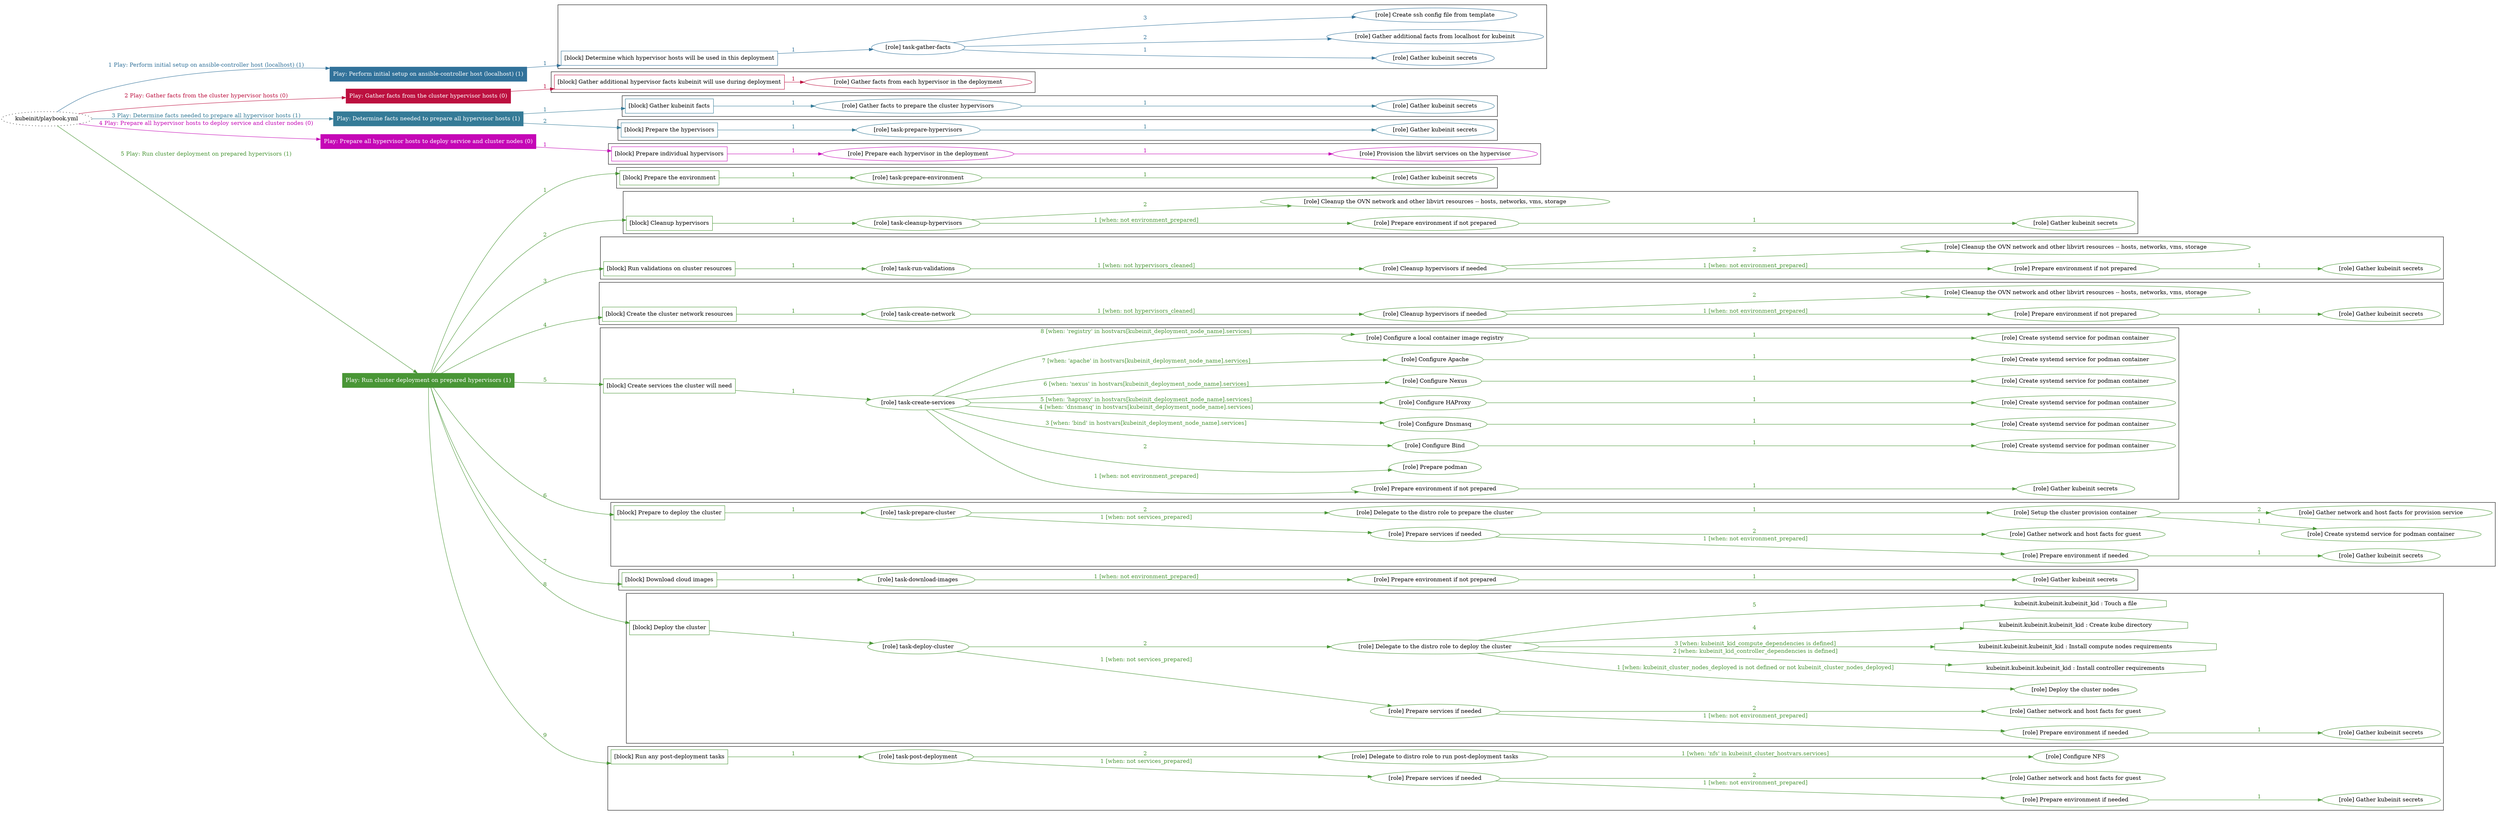 digraph {
	graph [concentrate=true ordering=in rankdir=LR ratio=fill]
	edge [esep=5 sep=10]
	"kubeinit/playbook.yml" [URL="/home/runner/work/kubeinit/kubeinit/kubeinit/playbook.yml" id=playbook_4f3b4178 style=dotted]
	"kubeinit/playbook.yml" -> play_4ff9bedc [label="1 Play: Perform initial setup on ansible-controller host (localhost) (1)" color="#32729a" fontcolor="#32729a" id=edge_play_4ff9bedc labeltooltip="1 Play: Perform initial setup on ansible-controller host (localhost) (1)" tooltip="1 Play: Perform initial setup on ansible-controller host (localhost) (1)"]
	subgraph "Play: Perform initial setup on ansible-controller host (localhost) (1)" {
		play_4ff9bedc [label="Play: Perform initial setup on ansible-controller host (localhost) (1)" URL="/home/runner/work/kubeinit/kubeinit/kubeinit/playbook.yml" color="#32729a" fontcolor="#ffffff" id=play_4ff9bedc shape=box style=filled tooltip=localhost]
		play_4ff9bedc -> block_8d861ae7 [label=1 color="#32729a" fontcolor="#32729a" id=edge_block_8d861ae7 labeltooltip=1 tooltip=1]
		subgraph cluster_block_8d861ae7 {
			block_8d861ae7 [label="[block] Determine which hypervisor hosts will be used in this deployment" URL="/home/runner/work/kubeinit/kubeinit/kubeinit/playbook.yml" color="#32729a" id=block_8d861ae7 labeltooltip="Determine which hypervisor hosts will be used in this deployment" shape=box tooltip="Determine which hypervisor hosts will be used in this deployment"]
			block_8d861ae7 -> role_857464f6 [label="1 " color="#32729a" fontcolor="#32729a" id=edge_role_857464f6 labeltooltip="1 " tooltip="1 "]
			subgraph "task-gather-facts" {
				role_857464f6 [label="[role] task-gather-facts" URL="/home/runner/work/kubeinit/kubeinit/kubeinit/playbook.yml" color="#32729a" id=role_857464f6 tooltip="task-gather-facts"]
				role_857464f6 -> role_4e0e3b22 [label="1 " color="#32729a" fontcolor="#32729a" id=edge_role_4e0e3b22 labeltooltip="1 " tooltip="1 "]
				subgraph "Gather kubeinit secrets" {
					role_4e0e3b22 [label="[role] Gather kubeinit secrets" URL="/home/runner/.ansible/collections/ansible_collections/kubeinit/kubeinit/roles/kubeinit_prepare/tasks/build_hypervisors_group.yml" color="#32729a" id=role_4e0e3b22 tooltip="Gather kubeinit secrets"]
				}
				role_857464f6 -> role_a37af0b7 [label="2 " color="#32729a" fontcolor="#32729a" id=edge_role_a37af0b7 labeltooltip="2 " tooltip="2 "]
				subgraph "Gather additional facts from localhost for kubeinit" {
					role_a37af0b7 [label="[role] Gather additional facts from localhost for kubeinit" URL="/home/runner/.ansible/collections/ansible_collections/kubeinit/kubeinit/roles/kubeinit_prepare/tasks/build_hypervisors_group.yml" color="#32729a" id=role_a37af0b7 tooltip="Gather additional facts from localhost for kubeinit"]
				}
				role_857464f6 -> role_c2365593 [label="3 " color="#32729a" fontcolor="#32729a" id=edge_role_c2365593 labeltooltip="3 " tooltip="3 "]
				subgraph "Create ssh config file from template" {
					role_c2365593 [label="[role] Create ssh config file from template" URL="/home/runner/.ansible/collections/ansible_collections/kubeinit/kubeinit/roles/kubeinit_prepare/tasks/build_hypervisors_group.yml" color="#32729a" id=role_c2365593 tooltip="Create ssh config file from template"]
				}
			}
		}
	}
	"kubeinit/playbook.yml" -> play_40393a4e [label="2 Play: Gather facts from the cluster hypervisor hosts (0)" color="#bc103f" fontcolor="#bc103f" id=edge_play_40393a4e labeltooltip="2 Play: Gather facts from the cluster hypervisor hosts (0)" tooltip="2 Play: Gather facts from the cluster hypervisor hosts (0)"]
	subgraph "Play: Gather facts from the cluster hypervisor hosts (0)" {
		play_40393a4e [label="Play: Gather facts from the cluster hypervisor hosts (0)" URL="/home/runner/work/kubeinit/kubeinit/kubeinit/playbook.yml" color="#bc103f" fontcolor="#ffffff" id=play_40393a4e shape=box style=filled tooltip="Play: Gather facts from the cluster hypervisor hosts (0)"]
		play_40393a4e -> block_fa32904b [label=1 color="#bc103f" fontcolor="#bc103f" id=edge_block_fa32904b labeltooltip=1 tooltip=1]
		subgraph cluster_block_fa32904b {
			block_fa32904b [label="[block] Gather additional hypervisor facts kubeinit will use during deployment" URL="/home/runner/work/kubeinit/kubeinit/kubeinit/playbook.yml" color="#bc103f" id=block_fa32904b labeltooltip="Gather additional hypervisor facts kubeinit will use during deployment" shape=box tooltip="Gather additional hypervisor facts kubeinit will use during deployment"]
			block_fa32904b -> role_0dabe86e [label="1 " color="#bc103f" fontcolor="#bc103f" id=edge_role_0dabe86e labeltooltip="1 " tooltip="1 "]
			subgraph "Gather facts from each hypervisor in the deployment" {
				role_0dabe86e [label="[role] Gather facts from each hypervisor in the deployment" URL="/home/runner/work/kubeinit/kubeinit/kubeinit/playbook.yml" color="#bc103f" id=role_0dabe86e tooltip="Gather facts from each hypervisor in the deployment"]
			}
		}
	}
	"kubeinit/playbook.yml" -> play_c37c4724 [label="3 Play: Determine facts needed to prepare all hypervisor hosts (1)" color="#357b97" fontcolor="#357b97" id=edge_play_c37c4724 labeltooltip="3 Play: Determine facts needed to prepare all hypervisor hosts (1)" tooltip="3 Play: Determine facts needed to prepare all hypervisor hosts (1)"]
	subgraph "Play: Determine facts needed to prepare all hypervisor hosts (1)" {
		play_c37c4724 [label="Play: Determine facts needed to prepare all hypervisor hosts (1)" URL="/home/runner/work/kubeinit/kubeinit/kubeinit/playbook.yml" color="#357b97" fontcolor="#ffffff" id=play_c37c4724 shape=box style=filled tooltip=localhost]
		play_c37c4724 -> block_3fcab1c8 [label=1 color="#357b97" fontcolor="#357b97" id=edge_block_3fcab1c8 labeltooltip=1 tooltip=1]
		subgraph cluster_block_3fcab1c8 {
			block_3fcab1c8 [label="[block] Gather kubeinit facts" URL="/home/runner/work/kubeinit/kubeinit/kubeinit/playbook.yml" color="#357b97" id=block_3fcab1c8 labeltooltip="Gather kubeinit facts" shape=box tooltip="Gather kubeinit facts"]
			block_3fcab1c8 -> role_643cd547 [label="1 " color="#357b97" fontcolor="#357b97" id=edge_role_643cd547 labeltooltip="1 " tooltip="1 "]
			subgraph "Gather facts to prepare the cluster hypervisors" {
				role_643cd547 [label="[role] Gather facts to prepare the cluster hypervisors" URL="/home/runner/work/kubeinit/kubeinit/kubeinit/playbook.yml" color="#357b97" id=role_643cd547 tooltip="Gather facts to prepare the cluster hypervisors"]
				role_643cd547 -> role_6938e83a [label="1 " color="#357b97" fontcolor="#357b97" id=edge_role_6938e83a labeltooltip="1 " tooltip="1 "]
				subgraph "Gather kubeinit secrets" {
					role_6938e83a [label="[role] Gather kubeinit secrets" URL="/home/runner/.ansible/collections/ansible_collections/kubeinit/kubeinit/roles/kubeinit_prepare/tasks/gather_kubeinit_facts.yml" color="#357b97" id=role_6938e83a tooltip="Gather kubeinit secrets"]
				}
			}
		}
		play_c37c4724 -> block_31b906a1 [label=2 color="#357b97" fontcolor="#357b97" id=edge_block_31b906a1 labeltooltip=2 tooltip=2]
		subgraph cluster_block_31b906a1 {
			block_31b906a1 [label="[block] Prepare the hypervisors" URL="/home/runner/work/kubeinit/kubeinit/kubeinit/playbook.yml" color="#357b97" id=block_31b906a1 labeltooltip="Prepare the hypervisors" shape=box tooltip="Prepare the hypervisors"]
			block_31b906a1 -> role_a4d379fe [label="1 " color="#357b97" fontcolor="#357b97" id=edge_role_a4d379fe labeltooltip="1 " tooltip="1 "]
			subgraph "task-prepare-hypervisors" {
				role_a4d379fe [label="[role] task-prepare-hypervisors" URL="/home/runner/work/kubeinit/kubeinit/kubeinit/playbook.yml" color="#357b97" id=role_a4d379fe tooltip="task-prepare-hypervisors"]
				role_a4d379fe -> role_d17efe09 [label="1 " color="#357b97" fontcolor="#357b97" id=edge_role_d17efe09 labeltooltip="1 " tooltip="1 "]
				subgraph "Gather kubeinit secrets" {
					role_d17efe09 [label="[role] Gather kubeinit secrets" URL="/home/runner/.ansible/collections/ansible_collections/kubeinit/kubeinit/roles/kubeinit_prepare/tasks/gather_kubeinit_facts.yml" color="#357b97" id=role_d17efe09 tooltip="Gather kubeinit secrets"]
				}
			}
		}
	}
	"kubeinit/playbook.yml" -> play_f8a8f6a2 [label="4 Play: Prepare all hypervisor hosts to deploy service and cluster nodes (0)" color="#c507b6" fontcolor="#c507b6" id=edge_play_f8a8f6a2 labeltooltip="4 Play: Prepare all hypervisor hosts to deploy service and cluster nodes (0)" tooltip="4 Play: Prepare all hypervisor hosts to deploy service and cluster nodes (0)"]
	subgraph "Play: Prepare all hypervisor hosts to deploy service and cluster nodes (0)" {
		play_f8a8f6a2 [label="Play: Prepare all hypervisor hosts to deploy service and cluster nodes (0)" URL="/home/runner/work/kubeinit/kubeinit/kubeinit/playbook.yml" color="#c507b6" fontcolor="#ffffff" id=play_f8a8f6a2 shape=box style=filled tooltip="Play: Prepare all hypervisor hosts to deploy service and cluster nodes (0)"]
		play_f8a8f6a2 -> block_690607db [label=1 color="#c507b6" fontcolor="#c507b6" id=edge_block_690607db labeltooltip=1 tooltip=1]
		subgraph cluster_block_690607db {
			block_690607db [label="[block] Prepare individual hypervisors" URL="/home/runner/work/kubeinit/kubeinit/kubeinit/playbook.yml" color="#c507b6" id=block_690607db labeltooltip="Prepare individual hypervisors" shape=box tooltip="Prepare individual hypervisors"]
			block_690607db -> role_acee1324 [label="1 " color="#c507b6" fontcolor="#c507b6" id=edge_role_acee1324 labeltooltip="1 " tooltip="1 "]
			subgraph "Prepare each hypervisor in the deployment" {
				role_acee1324 [label="[role] Prepare each hypervisor in the deployment" URL="/home/runner/work/kubeinit/kubeinit/kubeinit/playbook.yml" color="#c507b6" id=role_acee1324 tooltip="Prepare each hypervisor in the deployment"]
				role_acee1324 -> role_8542e955 [label="1 " color="#c507b6" fontcolor="#c507b6" id=edge_role_8542e955 labeltooltip="1 " tooltip="1 "]
				subgraph "Provision the libvirt services on the hypervisor" {
					role_8542e955 [label="[role] Provision the libvirt services on the hypervisor" URL="/home/runner/.ansible/collections/ansible_collections/kubeinit/kubeinit/roles/kubeinit_prepare/tasks/prepare_hypervisor.yml" color="#c507b6" id=role_8542e955 tooltip="Provision the libvirt services on the hypervisor"]
				}
			}
		}
	}
	"kubeinit/playbook.yml" -> play_dee252f4 [label="5 Play: Run cluster deployment on prepared hypervisors (1)" color="#499636" fontcolor="#499636" id=edge_play_dee252f4 labeltooltip="5 Play: Run cluster deployment on prepared hypervisors (1)" tooltip="5 Play: Run cluster deployment on prepared hypervisors (1)"]
	subgraph "Play: Run cluster deployment on prepared hypervisors (1)" {
		play_dee252f4 [label="Play: Run cluster deployment on prepared hypervisors (1)" URL="/home/runner/work/kubeinit/kubeinit/kubeinit/playbook.yml" color="#499636" fontcolor="#ffffff" id=play_dee252f4 shape=box style=filled tooltip=localhost]
		play_dee252f4 -> block_f6797948 [label=1 color="#499636" fontcolor="#499636" id=edge_block_f6797948 labeltooltip=1 tooltip=1]
		subgraph cluster_block_f6797948 {
			block_f6797948 [label="[block] Prepare the environment" URL="/home/runner/work/kubeinit/kubeinit/kubeinit/playbook.yml" color="#499636" id=block_f6797948 labeltooltip="Prepare the environment" shape=box tooltip="Prepare the environment"]
			block_f6797948 -> role_18f5f02c [label="1 " color="#499636" fontcolor="#499636" id=edge_role_18f5f02c labeltooltip="1 " tooltip="1 "]
			subgraph "task-prepare-environment" {
				role_18f5f02c [label="[role] task-prepare-environment" URL="/home/runner/work/kubeinit/kubeinit/kubeinit/playbook.yml" color="#499636" id=role_18f5f02c tooltip="task-prepare-environment"]
				role_18f5f02c -> role_614a0922 [label="1 " color="#499636" fontcolor="#499636" id=edge_role_614a0922 labeltooltip="1 " tooltip="1 "]
				subgraph "Gather kubeinit secrets" {
					role_614a0922 [label="[role] Gather kubeinit secrets" URL="/home/runner/.ansible/collections/ansible_collections/kubeinit/kubeinit/roles/kubeinit_prepare/tasks/gather_kubeinit_facts.yml" color="#499636" id=role_614a0922 tooltip="Gather kubeinit secrets"]
				}
			}
		}
		play_dee252f4 -> block_784c2a13 [label=2 color="#499636" fontcolor="#499636" id=edge_block_784c2a13 labeltooltip=2 tooltip=2]
		subgraph cluster_block_784c2a13 {
			block_784c2a13 [label="[block] Cleanup hypervisors" URL="/home/runner/work/kubeinit/kubeinit/kubeinit/playbook.yml" color="#499636" id=block_784c2a13 labeltooltip="Cleanup hypervisors" shape=box tooltip="Cleanup hypervisors"]
			block_784c2a13 -> role_76acc2c1 [label="1 " color="#499636" fontcolor="#499636" id=edge_role_76acc2c1 labeltooltip="1 " tooltip="1 "]
			subgraph "task-cleanup-hypervisors" {
				role_76acc2c1 [label="[role] task-cleanup-hypervisors" URL="/home/runner/work/kubeinit/kubeinit/kubeinit/playbook.yml" color="#499636" id=role_76acc2c1 tooltip="task-cleanup-hypervisors"]
				role_76acc2c1 -> role_2250138e [label="1 [when: not environment_prepared]" color="#499636" fontcolor="#499636" id=edge_role_2250138e labeltooltip="1 [when: not environment_prepared]" tooltip="1 [when: not environment_prepared]"]
				subgraph "Prepare environment if not prepared" {
					role_2250138e [label="[role] Prepare environment if not prepared" URL="/home/runner/.ansible/collections/ansible_collections/kubeinit/kubeinit/roles/kubeinit_prepare/tasks/cleanup_hypervisors.yml" color="#499636" id=role_2250138e tooltip="Prepare environment if not prepared"]
					role_2250138e -> role_7382c302 [label="1 " color="#499636" fontcolor="#499636" id=edge_role_7382c302 labeltooltip="1 " tooltip="1 "]
					subgraph "Gather kubeinit secrets" {
						role_7382c302 [label="[role] Gather kubeinit secrets" URL="/home/runner/.ansible/collections/ansible_collections/kubeinit/kubeinit/roles/kubeinit_prepare/tasks/gather_kubeinit_facts.yml" color="#499636" id=role_7382c302 tooltip="Gather kubeinit secrets"]
					}
				}
				role_76acc2c1 -> role_b0971c41 [label="2 " color="#499636" fontcolor="#499636" id=edge_role_b0971c41 labeltooltip="2 " tooltip="2 "]
				subgraph "Cleanup the OVN network and other libvirt resources -- hosts, networks, vms, storage" {
					role_b0971c41 [label="[role] Cleanup the OVN network and other libvirt resources -- hosts, networks, vms, storage" URL="/home/runner/.ansible/collections/ansible_collections/kubeinit/kubeinit/roles/kubeinit_prepare/tasks/cleanup_hypervisors.yml" color="#499636" id=role_b0971c41 tooltip="Cleanup the OVN network and other libvirt resources -- hosts, networks, vms, storage"]
				}
			}
		}
		play_dee252f4 -> block_9a553d3d [label=3 color="#499636" fontcolor="#499636" id=edge_block_9a553d3d labeltooltip=3 tooltip=3]
		subgraph cluster_block_9a553d3d {
			block_9a553d3d [label="[block] Run validations on cluster resources" URL="/home/runner/work/kubeinit/kubeinit/kubeinit/playbook.yml" color="#499636" id=block_9a553d3d labeltooltip="Run validations on cluster resources" shape=box tooltip="Run validations on cluster resources"]
			block_9a553d3d -> role_975127e6 [label="1 " color="#499636" fontcolor="#499636" id=edge_role_975127e6 labeltooltip="1 " tooltip="1 "]
			subgraph "task-run-validations" {
				role_975127e6 [label="[role] task-run-validations" URL="/home/runner/work/kubeinit/kubeinit/kubeinit/playbook.yml" color="#499636" id=role_975127e6 tooltip="task-run-validations"]
				role_975127e6 -> role_0830ec86 [label="1 [when: not hypervisors_cleaned]" color="#499636" fontcolor="#499636" id=edge_role_0830ec86 labeltooltip="1 [when: not hypervisors_cleaned]" tooltip="1 [when: not hypervisors_cleaned]"]
				subgraph "Cleanup hypervisors if needed" {
					role_0830ec86 [label="[role] Cleanup hypervisors if needed" URL="/home/runner/.ansible/collections/ansible_collections/kubeinit/kubeinit/roles/kubeinit_validations/tasks/main.yml" color="#499636" id=role_0830ec86 tooltip="Cleanup hypervisors if needed"]
					role_0830ec86 -> role_2c77cfc1 [label="1 [when: not environment_prepared]" color="#499636" fontcolor="#499636" id=edge_role_2c77cfc1 labeltooltip="1 [when: not environment_prepared]" tooltip="1 [when: not environment_prepared]"]
					subgraph "Prepare environment if not prepared" {
						role_2c77cfc1 [label="[role] Prepare environment if not prepared" URL="/home/runner/.ansible/collections/ansible_collections/kubeinit/kubeinit/roles/kubeinit_prepare/tasks/cleanup_hypervisors.yml" color="#499636" id=role_2c77cfc1 tooltip="Prepare environment if not prepared"]
						role_2c77cfc1 -> role_80df2014 [label="1 " color="#499636" fontcolor="#499636" id=edge_role_80df2014 labeltooltip="1 " tooltip="1 "]
						subgraph "Gather kubeinit secrets" {
							role_80df2014 [label="[role] Gather kubeinit secrets" URL="/home/runner/.ansible/collections/ansible_collections/kubeinit/kubeinit/roles/kubeinit_prepare/tasks/gather_kubeinit_facts.yml" color="#499636" id=role_80df2014 tooltip="Gather kubeinit secrets"]
						}
					}
					role_0830ec86 -> role_7ff47b16 [label="2 " color="#499636" fontcolor="#499636" id=edge_role_7ff47b16 labeltooltip="2 " tooltip="2 "]
					subgraph "Cleanup the OVN network and other libvirt resources -- hosts, networks, vms, storage" {
						role_7ff47b16 [label="[role] Cleanup the OVN network and other libvirt resources -- hosts, networks, vms, storage" URL="/home/runner/.ansible/collections/ansible_collections/kubeinit/kubeinit/roles/kubeinit_prepare/tasks/cleanup_hypervisors.yml" color="#499636" id=role_7ff47b16 tooltip="Cleanup the OVN network and other libvirt resources -- hosts, networks, vms, storage"]
					}
				}
			}
		}
		play_dee252f4 -> block_d10a8e54 [label=4 color="#499636" fontcolor="#499636" id=edge_block_d10a8e54 labeltooltip=4 tooltip=4]
		subgraph cluster_block_d10a8e54 {
			block_d10a8e54 [label="[block] Create the cluster network resources" URL="/home/runner/work/kubeinit/kubeinit/kubeinit/playbook.yml" color="#499636" id=block_d10a8e54 labeltooltip="Create the cluster network resources" shape=box tooltip="Create the cluster network resources"]
			block_d10a8e54 -> role_ea95a180 [label="1 " color="#499636" fontcolor="#499636" id=edge_role_ea95a180 labeltooltip="1 " tooltip="1 "]
			subgraph "task-create-network" {
				role_ea95a180 [label="[role] task-create-network" URL="/home/runner/work/kubeinit/kubeinit/kubeinit/playbook.yml" color="#499636" id=role_ea95a180 tooltip="task-create-network"]
				role_ea95a180 -> role_b86e41e9 [label="1 [when: not hypervisors_cleaned]" color="#499636" fontcolor="#499636" id=edge_role_b86e41e9 labeltooltip="1 [when: not hypervisors_cleaned]" tooltip="1 [when: not hypervisors_cleaned]"]
				subgraph "Cleanup hypervisors if needed" {
					role_b86e41e9 [label="[role] Cleanup hypervisors if needed" URL="/home/runner/.ansible/collections/ansible_collections/kubeinit/kubeinit/roles/kubeinit_libvirt/tasks/create_network.yml" color="#499636" id=role_b86e41e9 tooltip="Cleanup hypervisors if needed"]
					role_b86e41e9 -> role_a2e2a8c2 [label="1 [when: not environment_prepared]" color="#499636" fontcolor="#499636" id=edge_role_a2e2a8c2 labeltooltip="1 [when: not environment_prepared]" tooltip="1 [when: not environment_prepared]"]
					subgraph "Prepare environment if not prepared" {
						role_a2e2a8c2 [label="[role] Prepare environment if not prepared" URL="/home/runner/.ansible/collections/ansible_collections/kubeinit/kubeinit/roles/kubeinit_prepare/tasks/cleanup_hypervisors.yml" color="#499636" id=role_a2e2a8c2 tooltip="Prepare environment if not prepared"]
						role_a2e2a8c2 -> role_278c50b7 [label="1 " color="#499636" fontcolor="#499636" id=edge_role_278c50b7 labeltooltip="1 " tooltip="1 "]
						subgraph "Gather kubeinit secrets" {
							role_278c50b7 [label="[role] Gather kubeinit secrets" URL="/home/runner/.ansible/collections/ansible_collections/kubeinit/kubeinit/roles/kubeinit_prepare/tasks/gather_kubeinit_facts.yml" color="#499636" id=role_278c50b7 tooltip="Gather kubeinit secrets"]
						}
					}
					role_b86e41e9 -> role_373f5b46 [label="2 " color="#499636" fontcolor="#499636" id=edge_role_373f5b46 labeltooltip="2 " tooltip="2 "]
					subgraph "Cleanup the OVN network and other libvirt resources -- hosts, networks, vms, storage" {
						role_373f5b46 [label="[role] Cleanup the OVN network and other libvirt resources -- hosts, networks, vms, storage" URL="/home/runner/.ansible/collections/ansible_collections/kubeinit/kubeinit/roles/kubeinit_prepare/tasks/cleanup_hypervisors.yml" color="#499636" id=role_373f5b46 tooltip="Cleanup the OVN network and other libvirt resources -- hosts, networks, vms, storage"]
					}
				}
			}
		}
		play_dee252f4 -> block_f4142011 [label=5 color="#499636" fontcolor="#499636" id=edge_block_f4142011 labeltooltip=5 tooltip=5]
		subgraph cluster_block_f4142011 {
			block_f4142011 [label="[block] Create services the cluster will need" URL="/home/runner/work/kubeinit/kubeinit/kubeinit/playbook.yml" color="#499636" id=block_f4142011 labeltooltip="Create services the cluster will need" shape=box tooltip="Create services the cluster will need"]
			block_f4142011 -> role_66ea6978 [label="1 " color="#499636" fontcolor="#499636" id=edge_role_66ea6978 labeltooltip="1 " tooltip="1 "]
			subgraph "task-create-services" {
				role_66ea6978 [label="[role] task-create-services" URL="/home/runner/work/kubeinit/kubeinit/kubeinit/playbook.yml" color="#499636" id=role_66ea6978 tooltip="task-create-services"]
				role_66ea6978 -> role_00c18caa [label="1 [when: not environment_prepared]" color="#499636" fontcolor="#499636" id=edge_role_00c18caa labeltooltip="1 [when: not environment_prepared]" tooltip="1 [when: not environment_prepared]"]
				subgraph "Prepare environment if not prepared" {
					role_00c18caa [label="[role] Prepare environment if not prepared" URL="/home/runner/.ansible/collections/ansible_collections/kubeinit/kubeinit/roles/kubeinit_services/tasks/main.yml" color="#499636" id=role_00c18caa tooltip="Prepare environment if not prepared"]
					role_00c18caa -> role_b378450a [label="1 " color="#499636" fontcolor="#499636" id=edge_role_b378450a labeltooltip="1 " tooltip="1 "]
					subgraph "Gather kubeinit secrets" {
						role_b378450a [label="[role] Gather kubeinit secrets" URL="/home/runner/.ansible/collections/ansible_collections/kubeinit/kubeinit/roles/kubeinit_prepare/tasks/gather_kubeinit_facts.yml" color="#499636" id=role_b378450a tooltip="Gather kubeinit secrets"]
					}
				}
				role_66ea6978 -> role_96963499 [label="2 " color="#499636" fontcolor="#499636" id=edge_role_96963499 labeltooltip="2 " tooltip="2 "]
				subgraph "Prepare podman" {
					role_96963499 [label="[role] Prepare podman" URL="/home/runner/.ansible/collections/ansible_collections/kubeinit/kubeinit/roles/kubeinit_services/tasks/00_create_service_pod.yml" color="#499636" id=role_96963499 tooltip="Prepare podman"]
				}
				role_66ea6978 -> role_634642fc [label="3 [when: 'bind' in hostvars[kubeinit_deployment_node_name].services]" color="#499636" fontcolor="#499636" id=edge_role_634642fc labeltooltip="3 [when: 'bind' in hostvars[kubeinit_deployment_node_name].services]" tooltip="3 [when: 'bind' in hostvars[kubeinit_deployment_node_name].services]"]
				subgraph "Configure Bind" {
					role_634642fc [label="[role] Configure Bind" URL="/home/runner/.ansible/collections/ansible_collections/kubeinit/kubeinit/roles/kubeinit_services/tasks/start_services_containers.yml" color="#499636" id=role_634642fc tooltip="Configure Bind"]
					role_634642fc -> role_6e347567 [label="1 " color="#499636" fontcolor="#499636" id=edge_role_6e347567 labeltooltip="1 " tooltip="1 "]
					subgraph "Create systemd service for podman container" {
						role_6e347567 [label="[role] Create systemd service for podman container" URL="/home/runner/.ansible/collections/ansible_collections/kubeinit/kubeinit/roles/kubeinit_bind/tasks/main.yml" color="#499636" id=role_6e347567 tooltip="Create systemd service for podman container"]
					}
				}
				role_66ea6978 -> role_fc1bd847 [label="4 [when: 'dnsmasq' in hostvars[kubeinit_deployment_node_name].services]" color="#499636" fontcolor="#499636" id=edge_role_fc1bd847 labeltooltip="4 [when: 'dnsmasq' in hostvars[kubeinit_deployment_node_name].services]" tooltip="4 [when: 'dnsmasq' in hostvars[kubeinit_deployment_node_name].services]"]
				subgraph "Configure Dnsmasq" {
					role_fc1bd847 [label="[role] Configure Dnsmasq" URL="/home/runner/.ansible/collections/ansible_collections/kubeinit/kubeinit/roles/kubeinit_services/tasks/start_services_containers.yml" color="#499636" id=role_fc1bd847 tooltip="Configure Dnsmasq"]
					role_fc1bd847 -> role_f3a25fb6 [label="1 " color="#499636" fontcolor="#499636" id=edge_role_f3a25fb6 labeltooltip="1 " tooltip="1 "]
					subgraph "Create systemd service for podman container" {
						role_f3a25fb6 [label="[role] Create systemd service for podman container" URL="/home/runner/.ansible/collections/ansible_collections/kubeinit/kubeinit/roles/kubeinit_dnsmasq/tasks/main.yml" color="#499636" id=role_f3a25fb6 tooltip="Create systemd service for podman container"]
					}
				}
				role_66ea6978 -> role_047ce9ae [label="5 [when: 'haproxy' in hostvars[kubeinit_deployment_node_name].services]" color="#499636" fontcolor="#499636" id=edge_role_047ce9ae labeltooltip="5 [when: 'haproxy' in hostvars[kubeinit_deployment_node_name].services]" tooltip="5 [when: 'haproxy' in hostvars[kubeinit_deployment_node_name].services]"]
				subgraph "Configure HAProxy" {
					role_047ce9ae [label="[role] Configure HAProxy" URL="/home/runner/.ansible/collections/ansible_collections/kubeinit/kubeinit/roles/kubeinit_services/tasks/start_services_containers.yml" color="#499636" id=role_047ce9ae tooltip="Configure HAProxy"]
					role_047ce9ae -> role_2a3c7e97 [label="1 " color="#499636" fontcolor="#499636" id=edge_role_2a3c7e97 labeltooltip="1 " tooltip="1 "]
					subgraph "Create systemd service for podman container" {
						role_2a3c7e97 [label="[role] Create systemd service for podman container" URL="/home/runner/.ansible/collections/ansible_collections/kubeinit/kubeinit/roles/kubeinit_haproxy/tasks/main.yml" color="#499636" id=role_2a3c7e97 tooltip="Create systemd service for podman container"]
					}
				}
				role_66ea6978 -> role_394e33be [label="6 [when: 'nexus' in hostvars[kubeinit_deployment_node_name].services]" color="#499636" fontcolor="#499636" id=edge_role_394e33be labeltooltip="6 [when: 'nexus' in hostvars[kubeinit_deployment_node_name].services]" tooltip="6 [when: 'nexus' in hostvars[kubeinit_deployment_node_name].services]"]
				subgraph "Configure Nexus" {
					role_394e33be [label="[role] Configure Nexus" URL="/home/runner/.ansible/collections/ansible_collections/kubeinit/kubeinit/roles/kubeinit_services/tasks/start_services_containers.yml" color="#499636" id=role_394e33be tooltip="Configure Nexus"]
					role_394e33be -> role_94fb219f [label="1 " color="#499636" fontcolor="#499636" id=edge_role_94fb219f labeltooltip="1 " tooltip="1 "]
					subgraph "Create systemd service for podman container" {
						role_94fb219f [label="[role] Create systemd service for podman container" URL="/home/runner/.ansible/collections/ansible_collections/kubeinit/kubeinit/roles/kubeinit_nexus/tasks/main.yml" color="#499636" id=role_94fb219f tooltip="Create systemd service for podman container"]
					}
				}
				role_66ea6978 -> role_d02ff527 [label="7 [when: 'apache' in hostvars[kubeinit_deployment_node_name].services]" color="#499636" fontcolor="#499636" id=edge_role_d02ff527 labeltooltip="7 [when: 'apache' in hostvars[kubeinit_deployment_node_name].services]" tooltip="7 [when: 'apache' in hostvars[kubeinit_deployment_node_name].services]"]
				subgraph "Configure Apache" {
					role_d02ff527 [label="[role] Configure Apache" URL="/home/runner/.ansible/collections/ansible_collections/kubeinit/kubeinit/roles/kubeinit_services/tasks/start_services_containers.yml" color="#499636" id=role_d02ff527 tooltip="Configure Apache"]
					role_d02ff527 -> role_ca6d11d8 [label="1 " color="#499636" fontcolor="#499636" id=edge_role_ca6d11d8 labeltooltip="1 " tooltip="1 "]
					subgraph "Create systemd service for podman container" {
						role_ca6d11d8 [label="[role] Create systemd service for podman container" URL="/home/runner/.ansible/collections/ansible_collections/kubeinit/kubeinit/roles/kubeinit_apache/tasks/main.yml" color="#499636" id=role_ca6d11d8 tooltip="Create systemd service for podman container"]
					}
				}
				role_66ea6978 -> role_457827eb [label="8 [when: 'registry' in hostvars[kubeinit_deployment_node_name].services]" color="#499636" fontcolor="#499636" id=edge_role_457827eb labeltooltip="8 [when: 'registry' in hostvars[kubeinit_deployment_node_name].services]" tooltip="8 [when: 'registry' in hostvars[kubeinit_deployment_node_name].services]"]
				subgraph "Configure a local container image registry" {
					role_457827eb [label="[role] Configure a local container image registry" URL="/home/runner/.ansible/collections/ansible_collections/kubeinit/kubeinit/roles/kubeinit_services/tasks/start_services_containers.yml" color="#499636" id=role_457827eb tooltip="Configure a local container image registry"]
					role_457827eb -> role_87873a3c [label="1 " color="#499636" fontcolor="#499636" id=edge_role_87873a3c labeltooltip="1 " tooltip="1 "]
					subgraph "Create systemd service for podman container" {
						role_87873a3c [label="[role] Create systemd service for podman container" URL="/home/runner/.ansible/collections/ansible_collections/kubeinit/kubeinit/roles/kubeinit_registry/tasks/main.yml" color="#499636" id=role_87873a3c tooltip="Create systemd service for podman container"]
					}
				}
			}
		}
		play_dee252f4 -> block_12933217 [label=6 color="#499636" fontcolor="#499636" id=edge_block_12933217 labeltooltip=6 tooltip=6]
		subgraph cluster_block_12933217 {
			block_12933217 [label="[block] Prepare to deploy the cluster" URL="/home/runner/work/kubeinit/kubeinit/kubeinit/playbook.yml" color="#499636" id=block_12933217 labeltooltip="Prepare to deploy the cluster" shape=box tooltip="Prepare to deploy the cluster"]
			block_12933217 -> role_a78f4281 [label="1 " color="#499636" fontcolor="#499636" id=edge_role_a78f4281 labeltooltip="1 " tooltip="1 "]
			subgraph "task-prepare-cluster" {
				role_a78f4281 [label="[role] task-prepare-cluster" URL="/home/runner/work/kubeinit/kubeinit/kubeinit/playbook.yml" color="#499636" id=role_a78f4281 tooltip="task-prepare-cluster"]
				role_a78f4281 -> role_b9f5b2dc [label="1 [when: not services_prepared]" color="#499636" fontcolor="#499636" id=edge_role_b9f5b2dc labeltooltip="1 [when: not services_prepared]" tooltip="1 [when: not services_prepared]"]
				subgraph "Prepare services if needed" {
					role_b9f5b2dc [label="[role] Prepare services if needed" URL="/home/runner/.ansible/collections/ansible_collections/kubeinit/kubeinit/roles/kubeinit_prepare/tasks/prepare_cluster.yml" color="#499636" id=role_b9f5b2dc tooltip="Prepare services if needed"]
					role_b9f5b2dc -> role_d9c958fc [label="1 [when: not environment_prepared]" color="#499636" fontcolor="#499636" id=edge_role_d9c958fc labeltooltip="1 [when: not environment_prepared]" tooltip="1 [when: not environment_prepared]"]
					subgraph "Prepare environment if needed" {
						role_d9c958fc [label="[role] Prepare environment if needed" URL="/home/runner/.ansible/collections/ansible_collections/kubeinit/kubeinit/roles/kubeinit_services/tasks/prepare_services.yml" color="#499636" id=role_d9c958fc tooltip="Prepare environment if needed"]
						role_d9c958fc -> role_22d54e42 [label="1 " color="#499636" fontcolor="#499636" id=edge_role_22d54e42 labeltooltip="1 " tooltip="1 "]
						subgraph "Gather kubeinit secrets" {
							role_22d54e42 [label="[role] Gather kubeinit secrets" URL="/home/runner/.ansible/collections/ansible_collections/kubeinit/kubeinit/roles/kubeinit_prepare/tasks/gather_kubeinit_facts.yml" color="#499636" id=role_22d54e42 tooltip="Gather kubeinit secrets"]
						}
					}
					role_b9f5b2dc -> role_fb008a52 [label="2 " color="#499636" fontcolor="#499636" id=edge_role_fb008a52 labeltooltip="2 " tooltip="2 "]
					subgraph "Gather network and host facts for guest" {
						role_fb008a52 [label="[role] Gather network and host facts for guest" URL="/home/runner/.ansible/collections/ansible_collections/kubeinit/kubeinit/roles/kubeinit_services/tasks/prepare_services.yml" color="#499636" id=role_fb008a52 tooltip="Gather network and host facts for guest"]
					}
				}
				role_a78f4281 -> role_c1553864 [label="2 " color="#499636" fontcolor="#499636" id=edge_role_c1553864 labeltooltip="2 " tooltip="2 "]
				subgraph "Delegate to the distro role to prepare the cluster" {
					role_c1553864 [label="[role] Delegate to the distro role to prepare the cluster" URL="/home/runner/.ansible/collections/ansible_collections/kubeinit/kubeinit/roles/kubeinit_prepare/tasks/prepare_cluster.yml" color="#499636" id=role_c1553864 tooltip="Delegate to the distro role to prepare the cluster"]
					role_c1553864 -> role_e8ff4e53 [label="1 " color="#499636" fontcolor="#499636" id=edge_role_e8ff4e53 labeltooltip="1 " tooltip="1 "]
					subgraph "Setup the cluster provision container" {
						role_e8ff4e53 [label="[role] Setup the cluster provision container" URL="/home/runner/.ansible/collections/ansible_collections/kubeinit/kubeinit/roles/kubeinit_kid/tasks/prepare_cluster.yml" color="#499636" id=role_e8ff4e53 tooltip="Setup the cluster provision container"]
						role_e8ff4e53 -> role_abaf8791 [label="1 " color="#499636" fontcolor="#499636" id=edge_role_abaf8791 labeltooltip="1 " tooltip="1 "]
						subgraph "Create systemd service for podman container" {
							role_abaf8791 [label="[role] Create systemd service for podman container" URL="/home/runner/.ansible/collections/ansible_collections/kubeinit/kubeinit/roles/kubeinit_services/tasks/create_provision_container.yml" color="#499636" id=role_abaf8791 tooltip="Create systemd service for podman container"]
						}
						role_e8ff4e53 -> role_6dc5be3a [label="2 " color="#499636" fontcolor="#499636" id=edge_role_6dc5be3a labeltooltip="2 " tooltip="2 "]
						subgraph "Gather network and host facts for provision service" {
							role_6dc5be3a [label="[role] Gather network and host facts for provision service" URL="/home/runner/.ansible/collections/ansible_collections/kubeinit/kubeinit/roles/kubeinit_services/tasks/create_provision_container.yml" color="#499636" id=role_6dc5be3a tooltip="Gather network and host facts for provision service"]
						}
					}
				}
			}
		}
		play_dee252f4 -> block_168644d6 [label=7 color="#499636" fontcolor="#499636" id=edge_block_168644d6 labeltooltip=7 tooltip=7]
		subgraph cluster_block_168644d6 {
			block_168644d6 [label="[block] Download cloud images" URL="/home/runner/work/kubeinit/kubeinit/kubeinit/playbook.yml" color="#499636" id=block_168644d6 labeltooltip="Download cloud images" shape=box tooltip="Download cloud images"]
			block_168644d6 -> role_2b7bde81 [label="1 " color="#499636" fontcolor="#499636" id=edge_role_2b7bde81 labeltooltip="1 " tooltip="1 "]
			subgraph "task-download-images" {
				role_2b7bde81 [label="[role] task-download-images" URL="/home/runner/work/kubeinit/kubeinit/kubeinit/playbook.yml" color="#499636" id=role_2b7bde81 tooltip="task-download-images"]
				role_2b7bde81 -> role_0b54681f [label="1 [when: not environment_prepared]" color="#499636" fontcolor="#499636" id=edge_role_0b54681f labeltooltip="1 [when: not environment_prepared]" tooltip="1 [when: not environment_prepared]"]
				subgraph "Prepare environment if not prepared" {
					role_0b54681f [label="[role] Prepare environment if not prepared" URL="/home/runner/.ansible/collections/ansible_collections/kubeinit/kubeinit/roles/kubeinit_libvirt/tasks/download_cloud_images.yml" color="#499636" id=role_0b54681f tooltip="Prepare environment if not prepared"]
					role_0b54681f -> role_b8b27a66 [label="1 " color="#499636" fontcolor="#499636" id=edge_role_b8b27a66 labeltooltip="1 " tooltip="1 "]
					subgraph "Gather kubeinit secrets" {
						role_b8b27a66 [label="[role] Gather kubeinit secrets" URL="/home/runner/.ansible/collections/ansible_collections/kubeinit/kubeinit/roles/kubeinit_prepare/tasks/gather_kubeinit_facts.yml" color="#499636" id=role_b8b27a66 tooltip="Gather kubeinit secrets"]
					}
				}
			}
		}
		play_dee252f4 -> block_d0b492d4 [label=8 color="#499636" fontcolor="#499636" id=edge_block_d0b492d4 labeltooltip=8 tooltip=8]
		subgraph cluster_block_d0b492d4 {
			block_d0b492d4 [label="[block] Deploy the cluster" URL="/home/runner/work/kubeinit/kubeinit/kubeinit/playbook.yml" color="#499636" id=block_d0b492d4 labeltooltip="Deploy the cluster" shape=box tooltip="Deploy the cluster"]
			block_d0b492d4 -> role_abd9e8b6 [label="1 " color="#499636" fontcolor="#499636" id=edge_role_abd9e8b6 labeltooltip="1 " tooltip="1 "]
			subgraph "task-deploy-cluster" {
				role_abd9e8b6 [label="[role] task-deploy-cluster" URL="/home/runner/work/kubeinit/kubeinit/kubeinit/playbook.yml" color="#499636" id=role_abd9e8b6 tooltip="task-deploy-cluster"]
				role_abd9e8b6 -> role_5aee3293 [label="1 [when: not services_prepared]" color="#499636" fontcolor="#499636" id=edge_role_5aee3293 labeltooltip="1 [when: not services_prepared]" tooltip="1 [when: not services_prepared]"]
				subgraph "Prepare services if needed" {
					role_5aee3293 [label="[role] Prepare services if needed" URL="/home/runner/.ansible/collections/ansible_collections/kubeinit/kubeinit/roles/kubeinit_prepare/tasks/deploy_cluster.yml" color="#499636" id=role_5aee3293 tooltip="Prepare services if needed"]
					role_5aee3293 -> role_e537d2b2 [label="1 [when: not environment_prepared]" color="#499636" fontcolor="#499636" id=edge_role_e537d2b2 labeltooltip="1 [when: not environment_prepared]" tooltip="1 [when: not environment_prepared]"]
					subgraph "Prepare environment if needed" {
						role_e537d2b2 [label="[role] Prepare environment if needed" URL="/home/runner/.ansible/collections/ansible_collections/kubeinit/kubeinit/roles/kubeinit_services/tasks/prepare_services.yml" color="#499636" id=role_e537d2b2 tooltip="Prepare environment if needed"]
						role_e537d2b2 -> role_c49490c8 [label="1 " color="#499636" fontcolor="#499636" id=edge_role_c49490c8 labeltooltip="1 " tooltip="1 "]
						subgraph "Gather kubeinit secrets" {
							role_c49490c8 [label="[role] Gather kubeinit secrets" URL="/home/runner/.ansible/collections/ansible_collections/kubeinit/kubeinit/roles/kubeinit_prepare/tasks/gather_kubeinit_facts.yml" color="#499636" id=role_c49490c8 tooltip="Gather kubeinit secrets"]
						}
					}
					role_5aee3293 -> role_20e8eed3 [label="2 " color="#499636" fontcolor="#499636" id=edge_role_20e8eed3 labeltooltip="2 " tooltip="2 "]
					subgraph "Gather network and host facts for guest" {
						role_20e8eed3 [label="[role] Gather network and host facts for guest" URL="/home/runner/.ansible/collections/ansible_collections/kubeinit/kubeinit/roles/kubeinit_services/tasks/prepare_services.yml" color="#499636" id=role_20e8eed3 tooltip="Gather network and host facts for guest"]
					}
				}
				role_abd9e8b6 -> role_73390a33 [label="2 " color="#499636" fontcolor="#499636" id=edge_role_73390a33 labeltooltip="2 " tooltip="2 "]
				subgraph "Delegate to the distro role to deploy the cluster" {
					role_73390a33 [label="[role] Delegate to the distro role to deploy the cluster" URL="/home/runner/.ansible/collections/ansible_collections/kubeinit/kubeinit/roles/kubeinit_prepare/tasks/deploy_cluster.yml" color="#499636" id=role_73390a33 tooltip="Delegate to the distro role to deploy the cluster"]
					role_73390a33 -> role_5624fd72 [label="1 [when: kubeinit_cluster_nodes_deployed is not defined or not kubeinit_cluster_nodes_deployed]" color="#499636" fontcolor="#499636" id=edge_role_5624fd72 labeltooltip="1 [when: kubeinit_cluster_nodes_deployed is not defined or not kubeinit_cluster_nodes_deployed]" tooltip="1 [when: kubeinit_cluster_nodes_deployed is not defined or not kubeinit_cluster_nodes_deployed]"]
					subgraph "Deploy the cluster nodes" {
						role_5624fd72 [label="[role] Deploy the cluster nodes" URL="/home/runner/.ansible/collections/ansible_collections/kubeinit/kubeinit/roles/kubeinit_kid/tasks/main.yml" color="#499636" id=role_5624fd72 tooltip="Deploy the cluster nodes"]
					}
					task_d1252f63 [label="kubeinit.kubeinit.kubeinit_kid : Install controller requirements" URL="/home/runner/.ansible/collections/ansible_collections/kubeinit/kubeinit/roles/kubeinit_kid/tasks/main.yml" color="#499636" id=task_d1252f63 shape=octagon tooltip="kubeinit.kubeinit.kubeinit_kid : Install controller requirements"]
					role_73390a33 -> task_d1252f63 [label="2 [when: kubeinit_kid_controller_dependencies is defined]" color="#499636" fontcolor="#499636" id=edge_task_d1252f63 labeltooltip="2 [when: kubeinit_kid_controller_dependencies is defined]" tooltip="2 [when: kubeinit_kid_controller_dependencies is defined]"]
					task_72d4a648 [label="kubeinit.kubeinit.kubeinit_kid : Install compute nodes requirements" URL="/home/runner/.ansible/collections/ansible_collections/kubeinit/kubeinit/roles/kubeinit_kid/tasks/main.yml" color="#499636" id=task_72d4a648 shape=octagon tooltip="kubeinit.kubeinit.kubeinit_kid : Install compute nodes requirements"]
					role_73390a33 -> task_72d4a648 [label="3 [when: kubeinit_kid_compute_dependencies is defined]" color="#499636" fontcolor="#499636" id=edge_task_72d4a648 labeltooltip="3 [when: kubeinit_kid_compute_dependencies is defined]" tooltip="3 [when: kubeinit_kid_compute_dependencies is defined]"]
					task_f215b4da [label="kubeinit.kubeinit.kubeinit_kid : Create kube directory" URL="/home/runner/.ansible/collections/ansible_collections/kubeinit/kubeinit/roles/kubeinit_kid/tasks/main.yml" color="#499636" id=task_f215b4da shape=octagon tooltip="kubeinit.kubeinit.kubeinit_kid : Create kube directory"]
					role_73390a33 -> task_f215b4da [label="4 " color="#499636" fontcolor="#499636" id=edge_task_f215b4da labeltooltip="4 " tooltip="4 "]
					task_44b5b29d [label="kubeinit.kubeinit.kubeinit_kid : Touch a file" URL="/home/runner/.ansible/collections/ansible_collections/kubeinit/kubeinit/roles/kubeinit_kid/tasks/main.yml" color="#499636" id=task_44b5b29d shape=octagon tooltip="kubeinit.kubeinit.kubeinit_kid : Touch a file"]
					role_73390a33 -> task_44b5b29d [label="5 " color="#499636" fontcolor="#499636" id=edge_task_44b5b29d labeltooltip="5 " tooltip="5 "]
				}
			}
		}
		play_dee252f4 -> block_7bd0dcd9 [label=9 color="#499636" fontcolor="#499636" id=edge_block_7bd0dcd9 labeltooltip=9 tooltip=9]
		subgraph cluster_block_7bd0dcd9 {
			block_7bd0dcd9 [label="[block] Run any post-deployment tasks" URL="/home/runner/work/kubeinit/kubeinit/kubeinit/playbook.yml" color="#499636" id=block_7bd0dcd9 labeltooltip="Run any post-deployment tasks" shape=box tooltip="Run any post-deployment tasks"]
			block_7bd0dcd9 -> role_746a0775 [label="1 " color="#499636" fontcolor="#499636" id=edge_role_746a0775 labeltooltip="1 " tooltip="1 "]
			subgraph "task-post-deployment" {
				role_746a0775 [label="[role] task-post-deployment" URL="/home/runner/work/kubeinit/kubeinit/kubeinit/playbook.yml" color="#499636" id=role_746a0775 tooltip="task-post-deployment"]
				role_746a0775 -> role_c057e655 [label="1 [when: not services_prepared]" color="#499636" fontcolor="#499636" id=edge_role_c057e655 labeltooltip="1 [when: not services_prepared]" tooltip="1 [when: not services_prepared]"]
				subgraph "Prepare services if needed" {
					role_c057e655 [label="[role] Prepare services if needed" URL="/home/runner/.ansible/collections/ansible_collections/kubeinit/kubeinit/roles/kubeinit_prepare/tasks/post_deployment.yml" color="#499636" id=role_c057e655 tooltip="Prepare services if needed"]
					role_c057e655 -> role_41b850de [label="1 [when: not environment_prepared]" color="#499636" fontcolor="#499636" id=edge_role_41b850de labeltooltip="1 [when: not environment_prepared]" tooltip="1 [when: not environment_prepared]"]
					subgraph "Prepare environment if needed" {
						role_41b850de [label="[role] Prepare environment if needed" URL="/home/runner/.ansible/collections/ansible_collections/kubeinit/kubeinit/roles/kubeinit_services/tasks/prepare_services.yml" color="#499636" id=role_41b850de tooltip="Prepare environment if needed"]
						role_41b850de -> role_70f101f4 [label="1 " color="#499636" fontcolor="#499636" id=edge_role_70f101f4 labeltooltip="1 " tooltip="1 "]
						subgraph "Gather kubeinit secrets" {
							role_70f101f4 [label="[role] Gather kubeinit secrets" URL="/home/runner/.ansible/collections/ansible_collections/kubeinit/kubeinit/roles/kubeinit_prepare/tasks/gather_kubeinit_facts.yml" color="#499636" id=role_70f101f4 tooltip="Gather kubeinit secrets"]
						}
					}
					role_c057e655 -> role_f755edfa [label="2 " color="#499636" fontcolor="#499636" id=edge_role_f755edfa labeltooltip="2 " tooltip="2 "]
					subgraph "Gather network and host facts for guest" {
						role_f755edfa [label="[role] Gather network and host facts for guest" URL="/home/runner/.ansible/collections/ansible_collections/kubeinit/kubeinit/roles/kubeinit_services/tasks/prepare_services.yml" color="#499636" id=role_f755edfa tooltip="Gather network and host facts for guest"]
					}
				}
				role_746a0775 -> role_58c6d74b [label="2 " color="#499636" fontcolor="#499636" id=edge_role_58c6d74b labeltooltip="2 " tooltip="2 "]
				subgraph "Delegate to distro role to run post-deployment tasks" {
					role_58c6d74b [label="[role] Delegate to distro role to run post-deployment tasks" URL="/home/runner/.ansible/collections/ansible_collections/kubeinit/kubeinit/roles/kubeinit_prepare/tasks/post_deployment.yml" color="#499636" id=role_58c6d74b tooltip="Delegate to distro role to run post-deployment tasks"]
					role_58c6d74b -> role_6b91816f [label="1 [when: 'nfs' in kubeinit_cluster_hostvars.services]" color="#499636" fontcolor="#499636" id=edge_role_6b91816f labeltooltip="1 [when: 'nfs' in kubeinit_cluster_hostvars.services]" tooltip="1 [when: 'nfs' in kubeinit_cluster_hostvars.services]"]
					subgraph "Configure NFS" {
						role_6b91816f [label="[role] Configure NFS" URL="/home/runner/.ansible/collections/ansible_collections/kubeinit/kubeinit/roles/kubeinit_kid/tasks/post_deployment_tasks.yml" color="#499636" id=role_6b91816f tooltip="Configure NFS"]
					}
				}
			}
		}
	}
}
